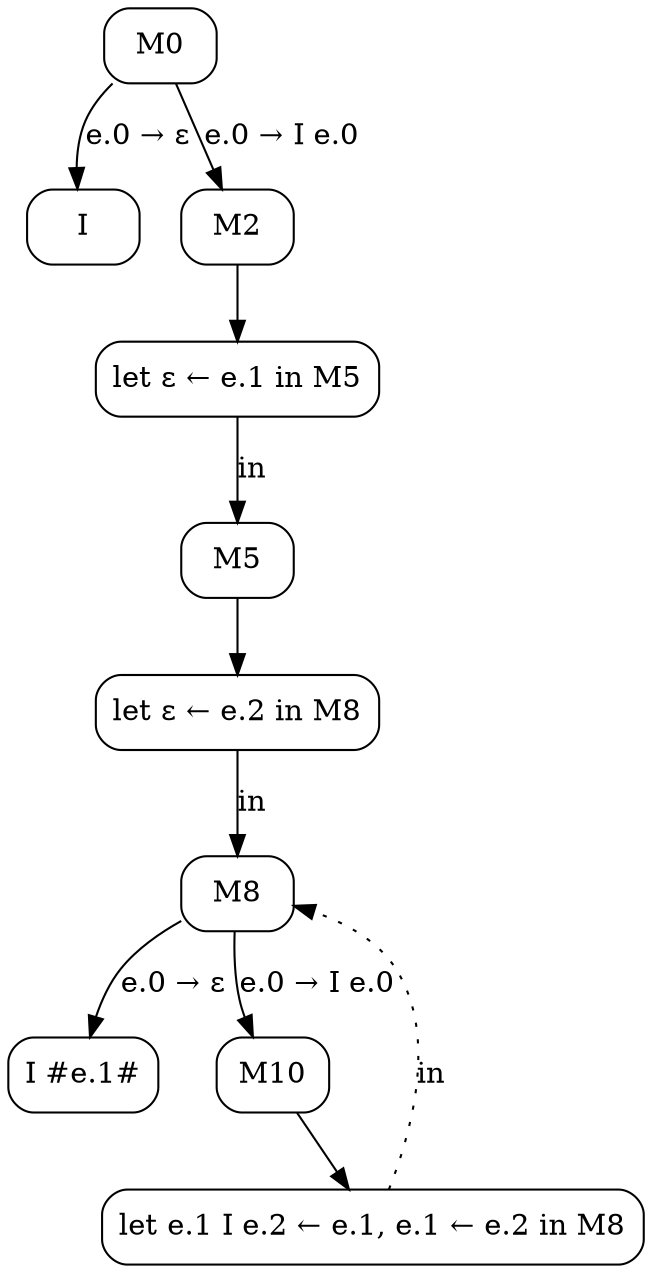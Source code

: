 digraph {
  node [shape=box, style=rounded];

  M0;
  M1 [label="I"];
  M0 -> M1 [label="e.0 → ε"];
  M2;
  M0 -> M2 [label="e.0 → I e.0"];
  M3 [label="let ε ← e.1 in M5"];
  M2 -> M3;
  M5;
  M3 -> M5 [label="in"];
  M6 [label="let ε ← e.2 in M8"];
  M5 -> M6;
  M8;
  M6 -> M8 [label="in"];
  M9 [label="I #e.1#"]
  M8 -> M9 [label="e.0 → ε"];
  M10;
  M8 -> M10 [label="e.0 → I e.0"];
  M11 [label="let e.1 I e.2 ← e.1, e.1 ← e.2 in M8"];
  M10 -> M11;
  M11 -> M8 [label="in", style=dotted];
}
